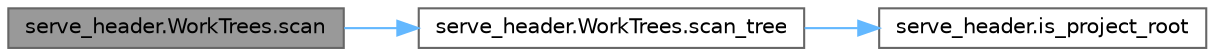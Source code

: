 digraph "serve_header.WorkTrees.scan"
{
 // LATEX_PDF_SIZE
  bgcolor="transparent";
  edge [fontname=Helvetica,fontsize=10,labelfontname=Helvetica,labelfontsize=10];
  node [fontname=Helvetica,fontsize=10,shape=box,height=0.2,width=0.4];
  rankdir="LR";
  Node1 [id="Node000001",label="serve_header.WorkTrees.scan",height=0.2,width=0.4,color="gray40", fillcolor="grey60", style="filled", fontcolor="black",tooltip=" "];
  Node1 -> Node2 [id="edge1_Node000001_Node000002",color="steelblue1",style="solid",tooltip=" "];
  Node2 [id="Node000002",label="serve_header.WorkTrees.scan_tree",height=0.2,width=0.4,color="grey40", fillcolor="white", style="filled",URL="$classserve__header_1_1_work_trees.html#aa15809e89808ac0ddd36e7491f78014c",tooltip=" "];
  Node2 -> Node3 [id="edge2_Node000002_Node000003",color="steelblue1",style="solid",tooltip=" "];
  Node3 [id="Node000003",label="serve_header.is_project_root",height=0.2,width=0.4,color="grey40", fillcolor="white", style="filled",URL="$namespaceserve__header.html#ab5838505cc66f1d6cab4ccbef8a4b555",tooltip=" "];
}
